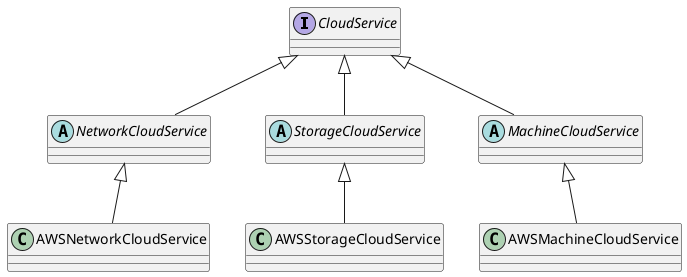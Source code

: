 -@startuml

interface CloudService{}
abstract class MachineCloudService{}
abstract class StorageCloudService{}
abstract class NetworkCloudService{}



MachineCloudService -up-|> CloudService
StorageCloudService -up-|> CloudService
NetworkCloudService -up-|> CloudService


AWSMachineCloudService -up-|> MachineCloudService
AWSStorageCloudService -up-|> StorageCloudService
AWSNetworkCloudService -up-|> NetworkCloudService



@enduml
